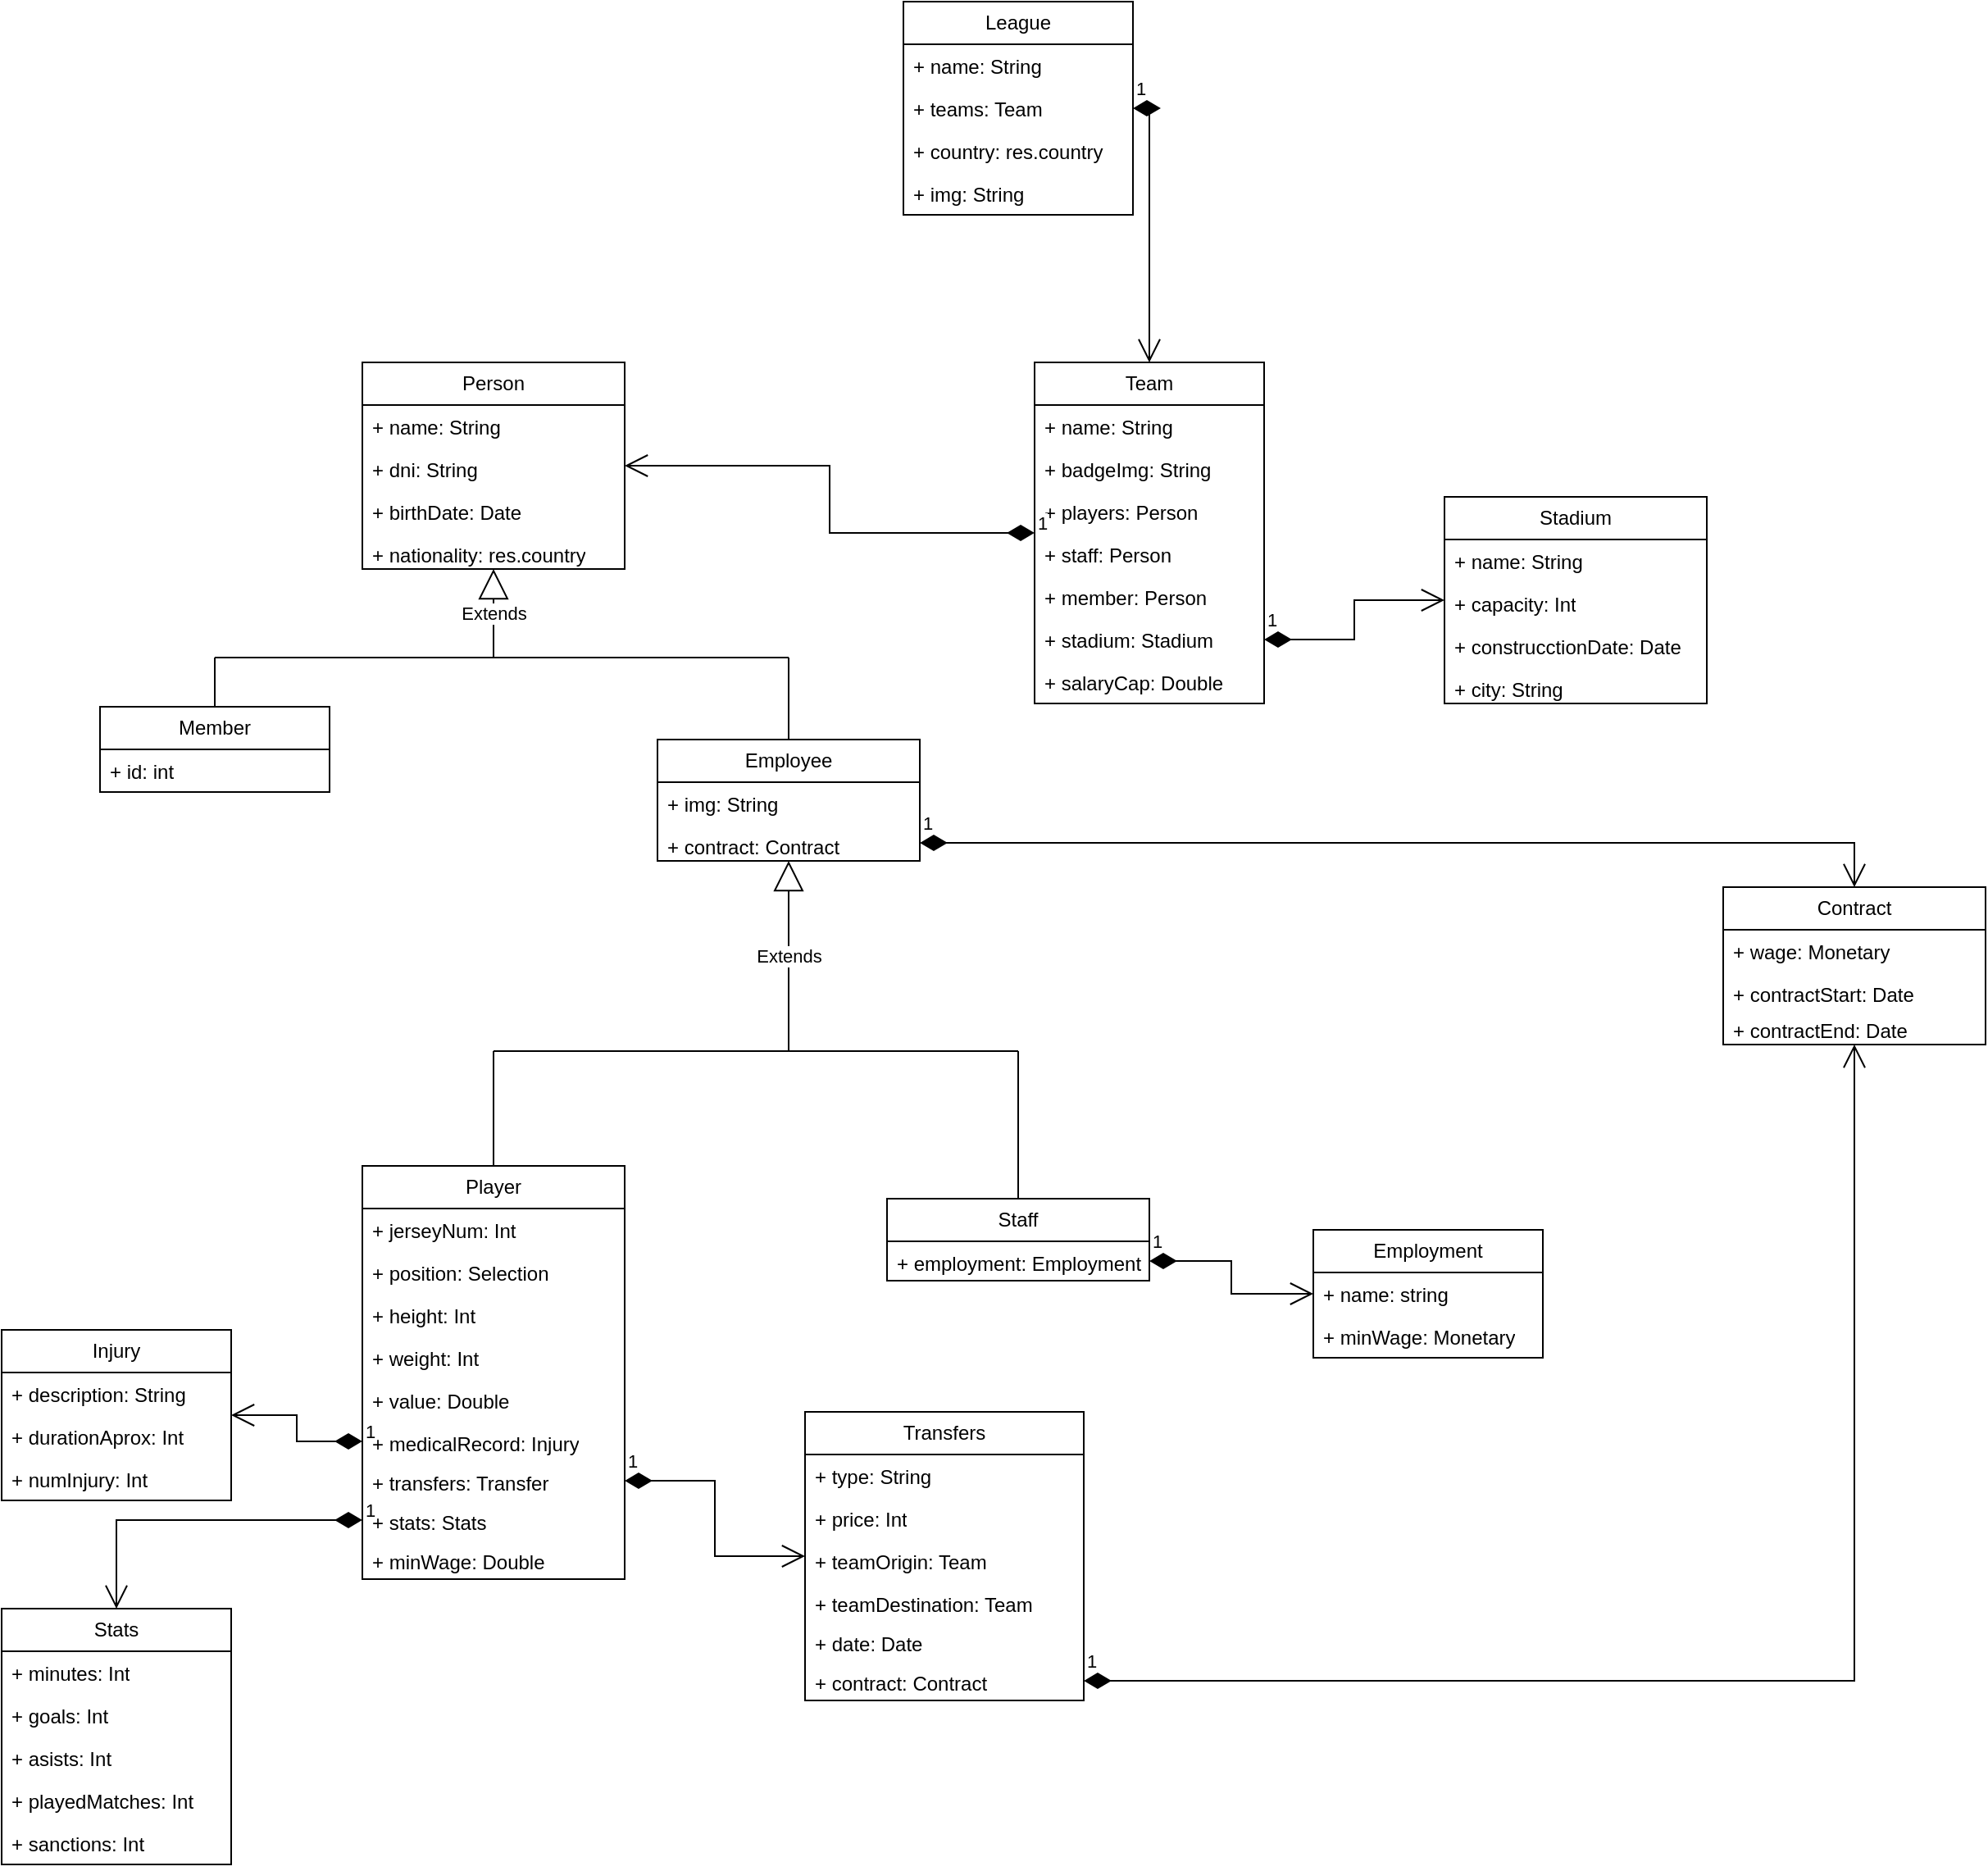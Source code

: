 <mxfile version="26.0.11">
  <diagram name="Página-1" id="ELgkHAugkpc4_x-nGh4w">
    <mxGraphModel dx="2314" dy="1132" grid="1" gridSize="10" guides="1" tooltips="1" connect="1" arrows="1" fold="1" page="1" pageScale="1" pageWidth="827" pageHeight="1169" math="0" shadow="0">
      <root>
        <mxCell id="0" />
        <mxCell id="1" parent="0" />
        <mxCell id="boJKv7_bDXSt-H2jWi81-2" value="Person" style="swimlane;fontStyle=0;childLayout=stackLayout;horizontal=1;startSize=26;fillColor=none;horizontalStack=0;resizeParent=1;resizeParentMax=0;resizeLast=0;collapsible=1;marginBottom=0;whiteSpace=wrap;html=1;" parent="1" vertex="1">
          <mxGeometry x="270" y="500" width="160" height="126" as="geometry" />
        </mxCell>
        <mxCell id="boJKv7_bDXSt-H2jWi81-3" value="+ name: String" style="text;strokeColor=none;fillColor=none;align=left;verticalAlign=top;spacingLeft=4;spacingRight=4;overflow=hidden;rotatable=0;points=[[0,0.5],[1,0.5]];portConstraint=eastwest;whiteSpace=wrap;html=1;" parent="boJKv7_bDXSt-H2jWi81-2" vertex="1">
          <mxGeometry y="26" width="160" height="26" as="geometry" />
        </mxCell>
        <mxCell id="boJKv7_bDXSt-H2jWi81-4" value="+ dni: String" style="text;strokeColor=none;fillColor=none;align=left;verticalAlign=top;spacingLeft=4;spacingRight=4;overflow=hidden;rotatable=0;points=[[0,0.5],[1,0.5]];portConstraint=eastwest;whiteSpace=wrap;html=1;" parent="boJKv7_bDXSt-H2jWi81-2" vertex="1">
          <mxGeometry y="52" width="160" height="26" as="geometry" />
        </mxCell>
        <mxCell id="boJKv7_bDXSt-H2jWi81-5" value="+ birthDate: Date" style="text;strokeColor=none;fillColor=none;align=left;verticalAlign=top;spacingLeft=4;spacingRight=4;overflow=hidden;rotatable=0;points=[[0,0.5],[1,0.5]];portConstraint=eastwest;whiteSpace=wrap;html=1;" parent="boJKv7_bDXSt-H2jWi81-2" vertex="1">
          <mxGeometry y="78" width="160" height="26" as="geometry" />
        </mxCell>
        <mxCell id="boJKv7_bDXSt-H2jWi81-6" value="+ nationality: res.country" style="text;strokeColor=none;fillColor=none;align=left;verticalAlign=top;spacingLeft=4;spacingRight=4;overflow=hidden;rotatable=0;points=[[0,0.5],[1,0.5]];portConstraint=eastwest;whiteSpace=wrap;html=1;" parent="boJKv7_bDXSt-H2jWi81-2" vertex="1">
          <mxGeometry y="104" width="160" height="22" as="geometry" />
        </mxCell>
        <mxCell id="boJKv7_bDXSt-H2jWi81-7" value="Extends" style="endArrow=block;endSize=16;endFill=0;html=1;rounded=0;" parent="1" target="boJKv7_bDXSt-H2jWi81-2" edge="1">
          <mxGeometry width="160" relative="1" as="geometry">
            <mxPoint x="350" y="680" as="sourcePoint" />
            <mxPoint x="290" y="640" as="targetPoint" />
          </mxGeometry>
        </mxCell>
        <mxCell id="boJKv7_bDXSt-H2jWi81-8" value="Employee" style="swimlane;fontStyle=0;childLayout=stackLayout;horizontal=1;startSize=26;fillColor=none;horizontalStack=0;resizeParent=1;resizeParentMax=0;resizeLast=0;collapsible=1;marginBottom=0;whiteSpace=wrap;html=1;" parent="1" vertex="1">
          <mxGeometry x="450" y="730" width="160" height="74" as="geometry" />
        </mxCell>
        <mxCell id="boJKv7_bDXSt-H2jWi81-10" value="+ img: String" style="text;strokeColor=none;fillColor=none;align=left;verticalAlign=top;spacingLeft=4;spacingRight=4;overflow=hidden;rotatable=0;points=[[0,0.5],[1,0.5]];portConstraint=eastwest;whiteSpace=wrap;html=1;" parent="boJKv7_bDXSt-H2jWi81-8" vertex="1">
          <mxGeometry y="26" width="160" height="26" as="geometry" />
        </mxCell>
        <mxCell id="boJKv7_bDXSt-H2jWi81-11" value="+ contract: Contract" style="text;strokeColor=none;fillColor=none;align=left;verticalAlign=top;spacingLeft=4;spacingRight=4;overflow=hidden;rotatable=0;points=[[0,0.5],[1,0.5]];portConstraint=eastwest;whiteSpace=wrap;html=1;" parent="boJKv7_bDXSt-H2jWi81-8" vertex="1">
          <mxGeometry y="52" width="160" height="22" as="geometry" />
        </mxCell>
        <mxCell id="boJKv7_bDXSt-H2jWi81-13" value="Member" style="swimlane;fontStyle=0;childLayout=stackLayout;horizontal=1;startSize=26;fillColor=none;horizontalStack=0;resizeParent=1;resizeParentMax=0;resizeLast=0;collapsible=1;marginBottom=0;whiteSpace=wrap;html=1;" parent="1" vertex="1">
          <mxGeometry x="110" y="710" width="140" height="52" as="geometry" />
        </mxCell>
        <mxCell id="boJKv7_bDXSt-H2jWi81-14" value="+ id: int" style="text;strokeColor=none;fillColor=none;align=left;verticalAlign=top;spacingLeft=4;spacingRight=4;overflow=hidden;rotatable=0;points=[[0,0.5],[1,0.5]];portConstraint=eastwest;whiteSpace=wrap;html=1;" parent="boJKv7_bDXSt-H2jWi81-13" vertex="1">
          <mxGeometry y="26" width="140" height="26" as="geometry" />
        </mxCell>
        <mxCell id="boJKv7_bDXSt-H2jWi81-15" value="" style="endArrow=none;html=1;rounded=0;" parent="1" edge="1">
          <mxGeometry width="50" height="50" relative="1" as="geometry">
            <mxPoint x="180" y="680" as="sourcePoint" />
            <mxPoint x="530" y="680" as="targetPoint" />
          </mxGeometry>
        </mxCell>
        <mxCell id="boJKv7_bDXSt-H2jWi81-16" value="" style="endArrow=none;html=1;rounded=0;entryX=0.5;entryY=0;entryDx=0;entryDy=0;" parent="1" target="boJKv7_bDXSt-H2jWi81-8" edge="1">
          <mxGeometry width="50" height="50" relative="1" as="geometry">
            <mxPoint x="530" y="680" as="sourcePoint" />
            <mxPoint x="390" y="930" as="targetPoint" />
          </mxGeometry>
        </mxCell>
        <mxCell id="boJKv7_bDXSt-H2jWi81-17" value="" style="endArrow=none;html=1;rounded=0;exitX=0.5;exitY=0;exitDx=0;exitDy=0;" parent="1" source="boJKv7_bDXSt-H2jWi81-13" edge="1">
          <mxGeometry width="50" height="50" relative="1" as="geometry">
            <mxPoint x="340" y="980" as="sourcePoint" />
            <mxPoint x="180" y="680" as="targetPoint" />
          </mxGeometry>
        </mxCell>
        <mxCell id="boJKv7_bDXSt-H2jWi81-18" value="Employment" style="swimlane;fontStyle=0;childLayout=stackLayout;horizontal=1;startSize=26;fillColor=none;horizontalStack=0;resizeParent=1;resizeParentMax=0;resizeLast=0;collapsible=1;marginBottom=0;whiteSpace=wrap;html=1;" parent="1" vertex="1">
          <mxGeometry x="850" y="1029" width="140" height="78" as="geometry" />
        </mxCell>
        <mxCell id="boJKv7_bDXSt-H2jWi81-19" value="+ name: string" style="text;strokeColor=none;fillColor=none;align=left;verticalAlign=top;spacingLeft=4;spacingRight=4;overflow=hidden;rotatable=0;points=[[0,0.5],[1,0.5]];portConstraint=eastwest;whiteSpace=wrap;html=1;" parent="boJKv7_bDXSt-H2jWi81-18" vertex="1">
          <mxGeometry y="26" width="140" height="26" as="geometry" />
        </mxCell>
        <mxCell id="boJKv7_bDXSt-H2jWi81-20" value="+ minWage: Monetary" style="text;strokeColor=none;fillColor=none;align=left;verticalAlign=top;spacingLeft=4;spacingRight=4;overflow=hidden;rotatable=0;points=[[0,0.5],[1,0.5]];portConstraint=eastwest;whiteSpace=wrap;html=1;" parent="boJKv7_bDXSt-H2jWi81-18" vertex="1">
          <mxGeometry y="52" width="140" height="26" as="geometry" />
        </mxCell>
        <mxCell id="boJKv7_bDXSt-H2jWi81-21" value="Extends" style="endArrow=block;endSize=16;endFill=0;html=1;rounded=0;" parent="1" target="boJKv7_bDXSt-H2jWi81-8" edge="1">
          <mxGeometry width="160" relative="1" as="geometry">
            <mxPoint x="530" y="920" as="sourcePoint" />
            <mxPoint x="360" y="660" as="targetPoint" />
          </mxGeometry>
        </mxCell>
        <mxCell id="boJKv7_bDXSt-H2jWi81-22" value="Player" style="swimlane;fontStyle=0;childLayout=stackLayout;horizontal=1;startSize=26;fillColor=none;horizontalStack=0;resizeParent=1;resizeParentMax=0;resizeLast=0;collapsible=1;marginBottom=0;whiteSpace=wrap;html=1;" parent="1" vertex="1">
          <mxGeometry x="270" y="990" width="160" height="252" as="geometry" />
        </mxCell>
        <mxCell id="boJKv7_bDXSt-H2jWi81-23" value="+ jerseyNum: Int" style="text;strokeColor=none;fillColor=none;align=left;verticalAlign=top;spacingLeft=4;spacingRight=4;overflow=hidden;rotatable=0;points=[[0,0.5],[1,0.5]];portConstraint=eastwest;whiteSpace=wrap;html=1;" parent="boJKv7_bDXSt-H2jWi81-22" vertex="1">
          <mxGeometry y="26" width="160" height="26" as="geometry" />
        </mxCell>
        <mxCell id="boJKv7_bDXSt-H2jWi81-24" value="+ position: Selection" style="text;strokeColor=none;fillColor=none;align=left;verticalAlign=top;spacingLeft=4;spacingRight=4;overflow=hidden;rotatable=0;points=[[0,0.5],[1,0.5]];portConstraint=eastwest;whiteSpace=wrap;html=1;" parent="boJKv7_bDXSt-H2jWi81-22" vertex="1">
          <mxGeometry y="52" width="160" height="26" as="geometry" />
        </mxCell>
        <mxCell id="boJKv7_bDXSt-H2jWi81-25" value="+ height: Int" style="text;strokeColor=none;fillColor=none;align=left;verticalAlign=top;spacingLeft=4;spacingRight=4;overflow=hidden;rotatable=0;points=[[0,0.5],[1,0.5]];portConstraint=eastwest;whiteSpace=wrap;html=1;" parent="boJKv7_bDXSt-H2jWi81-22" vertex="1">
          <mxGeometry y="78" width="160" height="26" as="geometry" />
        </mxCell>
        <mxCell id="boJKv7_bDXSt-H2jWi81-26" value="+ weight: Int" style="text;strokeColor=none;fillColor=none;align=left;verticalAlign=top;spacingLeft=4;spacingRight=4;overflow=hidden;rotatable=0;points=[[0,0.5],[1,0.5]];portConstraint=eastwest;whiteSpace=wrap;html=1;" parent="boJKv7_bDXSt-H2jWi81-22" vertex="1">
          <mxGeometry y="104" width="160" height="26" as="geometry" />
        </mxCell>
        <mxCell id="boJKv7_bDXSt-H2jWi81-27" value="+ value: Double" style="text;strokeColor=none;fillColor=none;align=left;verticalAlign=top;spacingLeft=4;spacingRight=4;overflow=hidden;rotatable=0;points=[[0,0.5],[1,0.5]];portConstraint=eastwest;whiteSpace=wrap;html=1;" parent="boJKv7_bDXSt-H2jWi81-22" vertex="1">
          <mxGeometry y="130" width="160" height="26" as="geometry" />
        </mxCell>
        <mxCell id="boJKv7_bDXSt-H2jWi81-28" value="+ medicalRecord: Injury" style="text;strokeColor=none;fillColor=none;align=left;verticalAlign=top;spacingLeft=4;spacingRight=4;overflow=hidden;rotatable=0;points=[[0,0.5],[1,0.5]];portConstraint=eastwest;whiteSpace=wrap;html=1;" parent="boJKv7_bDXSt-H2jWi81-22" vertex="1">
          <mxGeometry y="156" width="160" height="24" as="geometry" />
        </mxCell>
        <mxCell id="boJKv7_bDXSt-H2jWi81-29" value="+ transfers: Transfer" style="text;strokeColor=none;fillColor=none;align=left;verticalAlign=top;spacingLeft=4;spacingRight=4;overflow=hidden;rotatable=0;points=[[0,0.5],[1,0.5]];portConstraint=eastwest;whiteSpace=wrap;html=1;" parent="boJKv7_bDXSt-H2jWi81-22" vertex="1">
          <mxGeometry y="180" width="160" height="24" as="geometry" />
        </mxCell>
        <mxCell id="boJKv7_bDXSt-H2jWi81-30" value="+ stats: Stats" style="text;strokeColor=none;fillColor=none;align=left;verticalAlign=top;spacingLeft=4;spacingRight=4;overflow=hidden;rotatable=0;points=[[0,0.5],[1,0.5]];portConstraint=eastwest;whiteSpace=wrap;html=1;" parent="boJKv7_bDXSt-H2jWi81-22" vertex="1">
          <mxGeometry y="204" width="160" height="24" as="geometry" />
        </mxCell>
        <mxCell id="boJKv7_bDXSt-H2jWi81-31" value="+ minWage: Double" style="text;strokeColor=none;fillColor=none;align=left;verticalAlign=top;spacingLeft=4;spacingRight=4;overflow=hidden;rotatable=0;points=[[0,0.5],[1,0.5]];portConstraint=eastwest;whiteSpace=wrap;html=1;" parent="boJKv7_bDXSt-H2jWi81-22" vertex="1">
          <mxGeometry y="228" width="160" height="24" as="geometry" />
        </mxCell>
        <mxCell id="boJKv7_bDXSt-H2jWi81-32" value="Staff" style="swimlane;fontStyle=0;childLayout=stackLayout;horizontal=1;startSize=26;fillColor=none;horizontalStack=0;resizeParent=1;resizeParentMax=0;resizeLast=0;collapsible=1;marginBottom=0;whiteSpace=wrap;html=1;" parent="1" vertex="1">
          <mxGeometry x="590" y="1010" width="160" height="50" as="geometry" />
        </mxCell>
        <mxCell id="boJKv7_bDXSt-H2jWi81-33" value="+ employment: Employment" style="text;strokeColor=none;fillColor=none;align=left;verticalAlign=top;spacingLeft=4;spacingRight=4;overflow=hidden;rotatable=0;points=[[0,0.5],[1,0.5]];portConstraint=eastwest;whiteSpace=wrap;html=1;" parent="boJKv7_bDXSt-H2jWi81-32" vertex="1">
          <mxGeometry y="26" width="160" height="24" as="geometry" />
        </mxCell>
        <mxCell id="boJKv7_bDXSt-H2jWi81-36" value="" style="endArrow=none;html=1;rounded=0;exitX=0.5;exitY=0;exitDx=0;exitDy=0;" parent="1" source="boJKv7_bDXSt-H2jWi81-22" edge="1">
          <mxGeometry width="50" height="50" relative="1" as="geometry">
            <mxPoint x="260" y="1140" as="sourcePoint" />
            <mxPoint x="350" y="920" as="targetPoint" />
          </mxGeometry>
        </mxCell>
        <mxCell id="boJKv7_bDXSt-H2jWi81-37" value="" style="endArrow=none;html=1;rounded=0;exitX=0.5;exitY=0;exitDx=0;exitDy=0;" parent="1" source="boJKv7_bDXSt-H2jWi81-32" edge="1">
          <mxGeometry width="50" height="50" relative="1" as="geometry">
            <mxPoint x="310" y="1110" as="sourcePoint" />
            <mxPoint x="670" y="920" as="targetPoint" />
          </mxGeometry>
        </mxCell>
        <mxCell id="boJKv7_bDXSt-H2jWi81-38" value="" style="endArrow=none;html=1;rounded=0;" parent="1" edge="1">
          <mxGeometry width="50" height="50" relative="1" as="geometry">
            <mxPoint x="350" y="920" as="sourcePoint" />
            <mxPoint x="670" y="920" as="targetPoint" />
          </mxGeometry>
        </mxCell>
        <mxCell id="boJKv7_bDXSt-H2jWi81-42" value="Injury" style="swimlane;fontStyle=0;childLayout=stackLayout;horizontal=1;startSize=26;fillColor=none;horizontalStack=0;resizeParent=1;resizeParentMax=0;resizeLast=0;collapsible=1;marginBottom=0;whiteSpace=wrap;html=1;" parent="1" vertex="1">
          <mxGeometry x="50" y="1090" width="140" height="104" as="geometry" />
        </mxCell>
        <mxCell id="boJKv7_bDXSt-H2jWi81-43" value="+ description: String" style="text;strokeColor=none;fillColor=none;align=left;verticalAlign=top;spacingLeft=4;spacingRight=4;overflow=hidden;rotatable=0;points=[[0,0.5],[1,0.5]];portConstraint=eastwest;whiteSpace=wrap;html=1;" parent="boJKv7_bDXSt-H2jWi81-42" vertex="1">
          <mxGeometry y="26" width="140" height="26" as="geometry" />
        </mxCell>
        <mxCell id="boJKv7_bDXSt-H2jWi81-44" value="+ durationAprox: Int" style="text;strokeColor=none;fillColor=none;align=left;verticalAlign=top;spacingLeft=4;spacingRight=4;overflow=hidden;rotatable=0;points=[[0,0.5],[1,0.5]];portConstraint=eastwest;whiteSpace=wrap;html=1;" parent="boJKv7_bDXSt-H2jWi81-42" vertex="1">
          <mxGeometry y="52" width="140" height="26" as="geometry" />
        </mxCell>
        <mxCell id="boJKv7_bDXSt-H2jWi81-45" value="+ numInjury: Int" style="text;strokeColor=none;fillColor=none;align=left;verticalAlign=top;spacingLeft=4;spacingRight=4;overflow=hidden;rotatable=0;points=[[0,0.5],[1,0.5]];portConstraint=eastwest;whiteSpace=wrap;html=1;" parent="boJKv7_bDXSt-H2jWi81-42" vertex="1">
          <mxGeometry y="78" width="140" height="26" as="geometry" />
        </mxCell>
        <mxCell id="boJKv7_bDXSt-H2jWi81-46" value="1" style="endArrow=open;html=1;endSize=12;startArrow=diamondThin;startSize=14;startFill=1;edgeStyle=orthogonalEdgeStyle;align=left;verticalAlign=bottom;rounded=0;" parent="1" source="boJKv7_bDXSt-H2jWi81-28" target="boJKv7_bDXSt-H2jWi81-42" edge="1">
          <mxGeometry x="-1" y="3" relative="1" as="geometry">
            <mxPoint x="290" y="1099.26" as="sourcePoint" />
            <mxPoint x="200" y="1086.26" as="targetPoint" />
          </mxGeometry>
        </mxCell>
        <mxCell id="boJKv7_bDXSt-H2jWi81-47" value="Stats" style="swimlane;fontStyle=0;childLayout=stackLayout;horizontal=1;startSize=26;fillColor=none;horizontalStack=0;resizeParent=1;resizeParentMax=0;resizeLast=0;collapsible=1;marginBottom=0;whiteSpace=wrap;html=1;" parent="1" vertex="1">
          <mxGeometry x="50" y="1260" width="140" height="156" as="geometry" />
        </mxCell>
        <mxCell id="boJKv7_bDXSt-H2jWi81-48" value="+ minutes: Int" style="text;strokeColor=none;fillColor=none;align=left;verticalAlign=top;spacingLeft=4;spacingRight=4;overflow=hidden;rotatable=0;points=[[0,0.5],[1,0.5]];portConstraint=eastwest;whiteSpace=wrap;html=1;" parent="boJKv7_bDXSt-H2jWi81-47" vertex="1">
          <mxGeometry y="26" width="140" height="26" as="geometry" />
        </mxCell>
        <mxCell id="boJKv7_bDXSt-H2jWi81-49" value="+ goals: Int" style="text;strokeColor=none;fillColor=none;align=left;verticalAlign=top;spacingLeft=4;spacingRight=4;overflow=hidden;rotatable=0;points=[[0,0.5],[1,0.5]];portConstraint=eastwest;whiteSpace=wrap;html=1;" parent="boJKv7_bDXSt-H2jWi81-47" vertex="1">
          <mxGeometry y="52" width="140" height="26" as="geometry" />
        </mxCell>
        <mxCell id="boJKv7_bDXSt-H2jWi81-50" value="+ asists: Int" style="text;strokeColor=none;fillColor=none;align=left;verticalAlign=top;spacingLeft=4;spacingRight=4;overflow=hidden;rotatable=0;points=[[0,0.5],[1,0.5]];portConstraint=eastwest;whiteSpace=wrap;html=1;" parent="boJKv7_bDXSt-H2jWi81-47" vertex="1">
          <mxGeometry y="78" width="140" height="26" as="geometry" />
        </mxCell>
        <mxCell id="boJKv7_bDXSt-H2jWi81-51" value="+ playedMatches: Int" style="text;strokeColor=none;fillColor=none;align=left;verticalAlign=top;spacingLeft=4;spacingRight=4;overflow=hidden;rotatable=0;points=[[0,0.5],[1,0.5]];portConstraint=eastwest;whiteSpace=wrap;html=1;" parent="boJKv7_bDXSt-H2jWi81-47" vertex="1">
          <mxGeometry y="104" width="140" height="26" as="geometry" />
        </mxCell>
        <mxCell id="boJKv7_bDXSt-H2jWi81-52" value="+ sanctions: Int" style="text;strokeColor=none;fillColor=none;align=left;verticalAlign=top;spacingLeft=4;spacingRight=4;overflow=hidden;rotatable=0;points=[[0,0.5],[1,0.5]];portConstraint=eastwest;whiteSpace=wrap;html=1;" parent="boJKv7_bDXSt-H2jWi81-47" vertex="1">
          <mxGeometry y="130" width="140" height="26" as="geometry" />
        </mxCell>
        <mxCell id="boJKv7_bDXSt-H2jWi81-53" value="1" style="endArrow=open;html=1;endSize=12;startArrow=diamondThin;startSize=14;startFill=1;edgeStyle=orthogonalEdgeStyle;align=left;verticalAlign=bottom;rounded=0;" parent="1" source="boJKv7_bDXSt-H2jWi81-30" target="boJKv7_bDXSt-H2jWi81-47" edge="1">
          <mxGeometry x="-1" y="3" relative="1" as="geometry">
            <mxPoint x="280" y="1168" as="sourcePoint" />
            <mxPoint x="200" y="1156" as="targetPoint" />
          </mxGeometry>
        </mxCell>
        <mxCell id="boJKv7_bDXSt-H2jWi81-54" value="1" style="endArrow=open;html=1;endSize=12;startArrow=diamondThin;startSize=14;startFill=1;edgeStyle=orthogonalEdgeStyle;align=left;verticalAlign=bottom;rounded=0;" parent="1" source="boJKv7_bDXSt-H2jWi81-33" target="boJKv7_bDXSt-H2jWi81-18" edge="1">
          <mxGeometry x="-1" y="3" relative="1" as="geometry">
            <mxPoint x="620" y="853" as="sourcePoint" />
            <mxPoint x="740" y="839" as="targetPoint" />
          </mxGeometry>
        </mxCell>
        <mxCell id="boJKv7_bDXSt-H2jWi81-55" value="Team" style="swimlane;fontStyle=0;childLayout=stackLayout;horizontal=1;startSize=26;fillColor=none;horizontalStack=0;resizeParent=1;resizeParentMax=0;resizeLast=0;collapsible=1;marginBottom=0;whiteSpace=wrap;html=1;" parent="1" vertex="1">
          <mxGeometry x="680" y="500" width="140" height="208" as="geometry" />
        </mxCell>
        <mxCell id="boJKv7_bDXSt-H2jWi81-56" value="+ name: String" style="text;strokeColor=none;fillColor=none;align=left;verticalAlign=top;spacingLeft=4;spacingRight=4;overflow=hidden;rotatable=0;points=[[0,0.5],[1,0.5]];portConstraint=eastwest;whiteSpace=wrap;html=1;" parent="boJKv7_bDXSt-H2jWi81-55" vertex="1">
          <mxGeometry y="26" width="140" height="26" as="geometry" />
        </mxCell>
        <mxCell id="boJKv7_bDXSt-H2jWi81-57" value="+ badgeImg: String" style="text;strokeColor=none;fillColor=none;align=left;verticalAlign=top;spacingLeft=4;spacingRight=4;overflow=hidden;rotatable=0;points=[[0,0.5],[1,0.5]];portConstraint=eastwest;whiteSpace=wrap;html=1;" parent="boJKv7_bDXSt-H2jWi81-55" vertex="1">
          <mxGeometry y="52" width="140" height="26" as="geometry" />
        </mxCell>
        <mxCell id="boJKv7_bDXSt-H2jWi81-58" value="+ players: Person" style="text;strokeColor=none;fillColor=none;align=left;verticalAlign=top;spacingLeft=4;spacingRight=4;overflow=hidden;rotatable=0;points=[[0,0.5],[1,0.5]];portConstraint=eastwest;whiteSpace=wrap;html=1;" parent="boJKv7_bDXSt-H2jWi81-55" vertex="1">
          <mxGeometry y="78" width="140" height="26" as="geometry" />
        </mxCell>
        <mxCell id="boJKv7_bDXSt-H2jWi81-59" value="+ staff: Person" style="text;strokeColor=none;fillColor=none;align=left;verticalAlign=top;spacingLeft=4;spacingRight=4;overflow=hidden;rotatable=0;points=[[0,0.5],[1,0.5]];portConstraint=eastwest;whiteSpace=wrap;html=1;" parent="boJKv7_bDXSt-H2jWi81-55" vertex="1">
          <mxGeometry y="104" width="140" height="26" as="geometry" />
        </mxCell>
        <mxCell id="boJKv7_bDXSt-H2jWi81-60" value="+ member: Person" style="text;strokeColor=none;fillColor=none;align=left;verticalAlign=top;spacingLeft=4;spacingRight=4;overflow=hidden;rotatable=0;points=[[0,0.5],[1,0.5]];portConstraint=eastwest;whiteSpace=wrap;html=1;" parent="boJKv7_bDXSt-H2jWi81-55" vertex="1">
          <mxGeometry y="130" width="140" height="26" as="geometry" />
        </mxCell>
        <mxCell id="boJKv7_bDXSt-H2jWi81-61" value="+ stadium: Stadium" style="text;strokeColor=none;fillColor=none;align=left;verticalAlign=top;spacingLeft=4;spacingRight=4;overflow=hidden;rotatable=0;points=[[0,0.5],[1,0.5]];portConstraint=eastwest;whiteSpace=wrap;html=1;" parent="boJKv7_bDXSt-H2jWi81-55" vertex="1">
          <mxGeometry y="156" width="140" height="26" as="geometry" />
        </mxCell>
        <mxCell id="boJKv7_bDXSt-H2jWi81-62" value="+ salaryCap: Double" style="text;strokeColor=none;fillColor=none;align=left;verticalAlign=top;spacingLeft=4;spacingRight=4;overflow=hidden;rotatable=0;points=[[0,0.5],[1,0.5]];portConstraint=eastwest;whiteSpace=wrap;html=1;" parent="boJKv7_bDXSt-H2jWi81-55" vertex="1">
          <mxGeometry y="182" width="140" height="26" as="geometry" />
        </mxCell>
        <mxCell id="boJKv7_bDXSt-H2jWi81-63" value="Stadium" style="swimlane;fontStyle=0;childLayout=stackLayout;horizontal=1;startSize=26;fillColor=none;horizontalStack=0;resizeParent=1;resizeParentMax=0;resizeLast=0;collapsible=1;marginBottom=0;whiteSpace=wrap;html=1;" parent="1" vertex="1">
          <mxGeometry x="930" y="582" width="160" height="126" as="geometry" />
        </mxCell>
        <mxCell id="boJKv7_bDXSt-H2jWi81-64" value="+ name: String" style="text;strokeColor=none;fillColor=none;align=left;verticalAlign=top;spacingLeft=4;spacingRight=4;overflow=hidden;rotatable=0;points=[[0,0.5],[1,0.5]];portConstraint=eastwest;whiteSpace=wrap;html=1;" parent="boJKv7_bDXSt-H2jWi81-63" vertex="1">
          <mxGeometry y="26" width="160" height="26" as="geometry" />
        </mxCell>
        <mxCell id="boJKv7_bDXSt-H2jWi81-65" value="+ capacity: Int" style="text;strokeColor=none;fillColor=none;align=left;verticalAlign=top;spacingLeft=4;spacingRight=4;overflow=hidden;rotatable=0;points=[[0,0.5],[1,0.5]];portConstraint=eastwest;whiteSpace=wrap;html=1;" parent="boJKv7_bDXSt-H2jWi81-63" vertex="1">
          <mxGeometry y="52" width="160" height="26" as="geometry" />
        </mxCell>
        <mxCell id="boJKv7_bDXSt-H2jWi81-66" value="+ construcctionDate: Date" style="text;strokeColor=none;fillColor=none;align=left;verticalAlign=top;spacingLeft=4;spacingRight=4;overflow=hidden;rotatable=0;points=[[0,0.5],[1,0.5]];portConstraint=eastwest;whiteSpace=wrap;html=1;" parent="boJKv7_bDXSt-H2jWi81-63" vertex="1">
          <mxGeometry y="78" width="160" height="26" as="geometry" />
        </mxCell>
        <mxCell id="boJKv7_bDXSt-H2jWi81-67" value="+ city: String" style="text;strokeColor=none;fillColor=none;align=left;verticalAlign=top;spacingLeft=4;spacingRight=4;overflow=hidden;rotatable=0;points=[[0,0.5],[1,0.5]];portConstraint=eastwest;whiteSpace=wrap;html=1;" parent="boJKv7_bDXSt-H2jWi81-63" vertex="1">
          <mxGeometry y="104" width="160" height="22" as="geometry" />
        </mxCell>
        <mxCell id="boJKv7_bDXSt-H2jWi81-68" value="1" style="endArrow=open;html=1;endSize=12;startArrow=diamondThin;startSize=14;startFill=1;edgeStyle=orthogonalEdgeStyle;align=left;verticalAlign=bottom;rounded=0;" parent="1" source="boJKv7_bDXSt-H2jWi81-61" target="boJKv7_bDXSt-H2jWi81-63" edge="1">
          <mxGeometry x="-1" y="3" relative="1" as="geometry">
            <mxPoint x="750" y="1059" as="sourcePoint" />
            <mxPoint x="860" y="1078" as="targetPoint" />
          </mxGeometry>
        </mxCell>
        <mxCell id="boJKv7_bDXSt-H2jWi81-69" value="League" style="swimlane;fontStyle=0;childLayout=stackLayout;horizontal=1;startSize=26;fillColor=none;horizontalStack=0;resizeParent=1;resizeParentMax=0;resizeLast=0;collapsible=1;marginBottom=0;whiteSpace=wrap;html=1;" parent="1" vertex="1">
          <mxGeometry x="600" y="280" width="140" height="130" as="geometry" />
        </mxCell>
        <mxCell id="boJKv7_bDXSt-H2jWi81-70" value="+ name: String" style="text;strokeColor=none;fillColor=none;align=left;verticalAlign=top;spacingLeft=4;spacingRight=4;overflow=hidden;rotatable=0;points=[[0,0.5],[1,0.5]];portConstraint=eastwest;whiteSpace=wrap;html=1;" parent="boJKv7_bDXSt-H2jWi81-69" vertex="1">
          <mxGeometry y="26" width="140" height="26" as="geometry" />
        </mxCell>
        <mxCell id="boJKv7_bDXSt-H2jWi81-71" value="+ teams: Team" style="text;strokeColor=none;fillColor=none;align=left;verticalAlign=top;spacingLeft=4;spacingRight=4;overflow=hidden;rotatable=0;points=[[0,0.5],[1,0.5]];portConstraint=eastwest;whiteSpace=wrap;html=1;" parent="boJKv7_bDXSt-H2jWi81-69" vertex="1">
          <mxGeometry y="52" width="140" height="26" as="geometry" />
        </mxCell>
        <mxCell id="boJKv7_bDXSt-H2jWi81-72" value="+ country: res.country" style="text;strokeColor=none;fillColor=none;align=left;verticalAlign=top;spacingLeft=4;spacingRight=4;overflow=hidden;rotatable=0;points=[[0,0.5],[1,0.5]];portConstraint=eastwest;whiteSpace=wrap;html=1;" parent="boJKv7_bDXSt-H2jWi81-69" vertex="1">
          <mxGeometry y="78" width="140" height="26" as="geometry" />
        </mxCell>
        <mxCell id="boJKv7_bDXSt-H2jWi81-73" value="+ img: String" style="text;strokeColor=none;fillColor=none;align=left;verticalAlign=top;spacingLeft=4;spacingRight=4;overflow=hidden;rotatable=0;points=[[0,0.5],[1,0.5]];portConstraint=eastwest;whiteSpace=wrap;html=1;" parent="boJKv7_bDXSt-H2jWi81-69" vertex="1">
          <mxGeometry y="104" width="140" height="26" as="geometry" />
        </mxCell>
        <mxCell id="boJKv7_bDXSt-H2jWi81-74" value="1" style="endArrow=open;html=1;endSize=12;startArrow=diamondThin;startSize=14;startFill=1;edgeStyle=orthogonalEdgeStyle;align=left;verticalAlign=bottom;rounded=0;" parent="1" source="boJKv7_bDXSt-H2jWi81-71" target="boJKv7_bDXSt-H2jWi81-55" edge="1">
          <mxGeometry x="-1" y="3" relative="1" as="geometry">
            <mxPoint x="820" y="679" as="sourcePoint" />
            <mxPoint x="940" y="655" as="targetPoint" />
          </mxGeometry>
        </mxCell>
        <mxCell id="boJKv7_bDXSt-H2jWi81-75" value="1" style="endArrow=open;html=1;endSize=12;startArrow=diamondThin;startSize=14;startFill=1;edgeStyle=orthogonalEdgeStyle;align=left;verticalAlign=bottom;rounded=0;" parent="1" source="boJKv7_bDXSt-H2jWi81-55" target="boJKv7_bDXSt-H2jWi81-2" edge="1">
          <mxGeometry x="-1" y="3" relative="1" as="geometry">
            <mxPoint x="830" y="679" as="sourcePoint" />
            <mxPoint x="940" y="655" as="targetPoint" />
          </mxGeometry>
        </mxCell>
        <mxCell id="boJKv7_bDXSt-H2jWi81-76" value="Transfers" style="swimlane;fontStyle=0;childLayout=stackLayout;horizontal=1;startSize=26;fillColor=none;horizontalStack=0;resizeParent=1;resizeParentMax=0;resizeLast=0;collapsible=1;marginBottom=0;whiteSpace=wrap;html=1;" parent="1" vertex="1">
          <mxGeometry x="540" y="1140" width="170" height="176" as="geometry" />
        </mxCell>
        <mxCell id="boJKv7_bDXSt-H2jWi81-77" value="+ type: String" style="text;strokeColor=none;fillColor=none;align=left;verticalAlign=top;spacingLeft=4;spacingRight=4;overflow=hidden;rotatable=0;points=[[0,0.5],[1,0.5]];portConstraint=eastwest;whiteSpace=wrap;html=1;" parent="boJKv7_bDXSt-H2jWi81-76" vertex="1">
          <mxGeometry y="26" width="170" height="26" as="geometry" />
        </mxCell>
        <mxCell id="boJKv7_bDXSt-H2jWi81-79" value="+ price: Int" style="text;strokeColor=none;fillColor=none;align=left;verticalAlign=top;spacingLeft=4;spacingRight=4;overflow=hidden;rotatable=0;points=[[0,0.5],[1,0.5]];portConstraint=eastwest;whiteSpace=wrap;html=1;" parent="boJKv7_bDXSt-H2jWi81-76" vertex="1">
          <mxGeometry y="52" width="170" height="26" as="geometry" />
        </mxCell>
        <mxCell id="boJKv7_bDXSt-H2jWi81-81" value="+ teamOrigin: Team" style="text;strokeColor=none;fillColor=none;align=left;verticalAlign=top;spacingLeft=4;spacingRight=4;overflow=hidden;rotatable=0;points=[[0,0.5],[1,0.5]];portConstraint=eastwest;whiteSpace=wrap;html=1;" parent="boJKv7_bDXSt-H2jWi81-76" vertex="1">
          <mxGeometry y="78" width="170" height="26" as="geometry" />
        </mxCell>
        <mxCell id="boJKv7_bDXSt-H2jWi81-82" value="+ teamDestination: Team" style="text;strokeColor=none;fillColor=none;align=left;verticalAlign=top;spacingLeft=4;spacingRight=4;overflow=hidden;rotatable=0;points=[[0,0.5],[1,0.5]];portConstraint=eastwest;whiteSpace=wrap;html=1;" parent="boJKv7_bDXSt-H2jWi81-76" vertex="1">
          <mxGeometry y="104" width="170" height="24" as="geometry" />
        </mxCell>
        <mxCell id="boJKv7_bDXSt-H2jWi81-83" value="+ date: Date" style="text;strokeColor=none;fillColor=none;align=left;verticalAlign=top;spacingLeft=4;spacingRight=4;overflow=hidden;rotatable=0;points=[[0,0.5],[1,0.5]];portConstraint=eastwest;whiteSpace=wrap;html=1;" parent="boJKv7_bDXSt-H2jWi81-76" vertex="1">
          <mxGeometry y="128" width="170" height="24" as="geometry" />
        </mxCell>
        <mxCell id="pAYS_2J7qo-tLjx0W6QV-9" value="+ contract: Contract" style="text;strokeColor=none;fillColor=none;align=left;verticalAlign=top;spacingLeft=4;spacingRight=4;overflow=hidden;rotatable=0;points=[[0,0.5],[1,0.5]];portConstraint=eastwest;whiteSpace=wrap;html=1;" vertex="1" parent="boJKv7_bDXSt-H2jWi81-76">
          <mxGeometry y="152" width="170" height="24" as="geometry" />
        </mxCell>
        <mxCell id="boJKv7_bDXSt-H2jWi81-84" value="1" style="endArrow=open;html=1;endSize=12;startArrow=diamondThin;startSize=14;startFill=1;edgeStyle=orthogonalEdgeStyle;align=left;verticalAlign=bottom;rounded=0;" parent="1" source="boJKv7_bDXSt-H2jWi81-29" target="boJKv7_bDXSt-H2jWi81-76" edge="1">
          <mxGeometry x="-1" y="3" relative="1" as="geometry">
            <mxPoint x="280" y="1168" as="sourcePoint" />
            <mxPoint x="200" y="1152" as="targetPoint" />
          </mxGeometry>
        </mxCell>
        <mxCell id="pAYS_2J7qo-tLjx0W6QV-2" value="Contract" style="swimlane;fontStyle=0;childLayout=stackLayout;horizontal=1;startSize=26;fillColor=none;horizontalStack=0;resizeParent=1;resizeParentMax=0;resizeLast=0;collapsible=1;marginBottom=0;whiteSpace=wrap;html=1;" vertex="1" parent="1">
          <mxGeometry x="1100" y="820" width="160" height="96" as="geometry" />
        </mxCell>
        <mxCell id="pAYS_2J7qo-tLjx0W6QV-3" value="+ wage: Monetary" style="text;strokeColor=none;fillColor=none;align=left;verticalAlign=top;spacingLeft=4;spacingRight=4;overflow=hidden;rotatable=0;points=[[0,0.5],[1,0.5]];portConstraint=eastwest;whiteSpace=wrap;html=1;" vertex="1" parent="pAYS_2J7qo-tLjx0W6QV-2">
          <mxGeometry y="26" width="160" height="26" as="geometry" />
        </mxCell>
        <mxCell id="pAYS_2J7qo-tLjx0W6QV-5" value="+ contractStart: Date" style="text;strokeColor=none;fillColor=none;align=left;verticalAlign=top;spacingLeft=4;spacingRight=4;overflow=hidden;rotatable=0;points=[[0,0.5],[1,0.5]];portConstraint=eastwest;whiteSpace=wrap;html=1;" vertex="1" parent="pAYS_2J7qo-tLjx0W6QV-2">
          <mxGeometry y="52" width="160" height="22" as="geometry" />
        </mxCell>
        <mxCell id="pAYS_2J7qo-tLjx0W6QV-6" value="+ contractEnd: Date" style="text;strokeColor=none;fillColor=none;align=left;verticalAlign=top;spacingLeft=4;spacingRight=4;overflow=hidden;rotatable=0;points=[[0,0.5],[1,0.5]];portConstraint=eastwest;whiteSpace=wrap;html=1;" vertex="1" parent="pAYS_2J7qo-tLjx0W6QV-2">
          <mxGeometry y="74" width="160" height="22" as="geometry" />
        </mxCell>
        <mxCell id="pAYS_2J7qo-tLjx0W6QV-7" value="1" style="endArrow=open;html=1;endSize=12;startArrow=diamondThin;startSize=14;startFill=1;edgeStyle=orthogonalEdgeStyle;align=left;verticalAlign=bottom;rounded=0;" edge="1" parent="1" source="boJKv7_bDXSt-H2jWi81-11" target="pAYS_2J7qo-tLjx0W6QV-2">
          <mxGeometry x="-1" y="3" relative="1" as="geometry">
            <mxPoint x="690" y="614" as="sourcePoint" />
            <mxPoint x="440" y="573" as="targetPoint" />
          </mxGeometry>
        </mxCell>
        <mxCell id="pAYS_2J7qo-tLjx0W6QV-8" value="1" style="endArrow=open;html=1;endSize=12;startArrow=diamondThin;startSize=14;startFill=1;edgeStyle=orthogonalEdgeStyle;align=left;verticalAlign=bottom;rounded=0;" edge="1" parent="1" source="pAYS_2J7qo-tLjx0W6QV-9" target="pAYS_2J7qo-tLjx0W6QV-2">
          <mxGeometry x="-1" y="3" relative="1" as="geometry">
            <mxPoint x="960" y="1250" as="sourcePoint" />
            <mxPoint x="780" y="820" as="targetPoint" />
          </mxGeometry>
        </mxCell>
      </root>
    </mxGraphModel>
  </diagram>
</mxfile>
